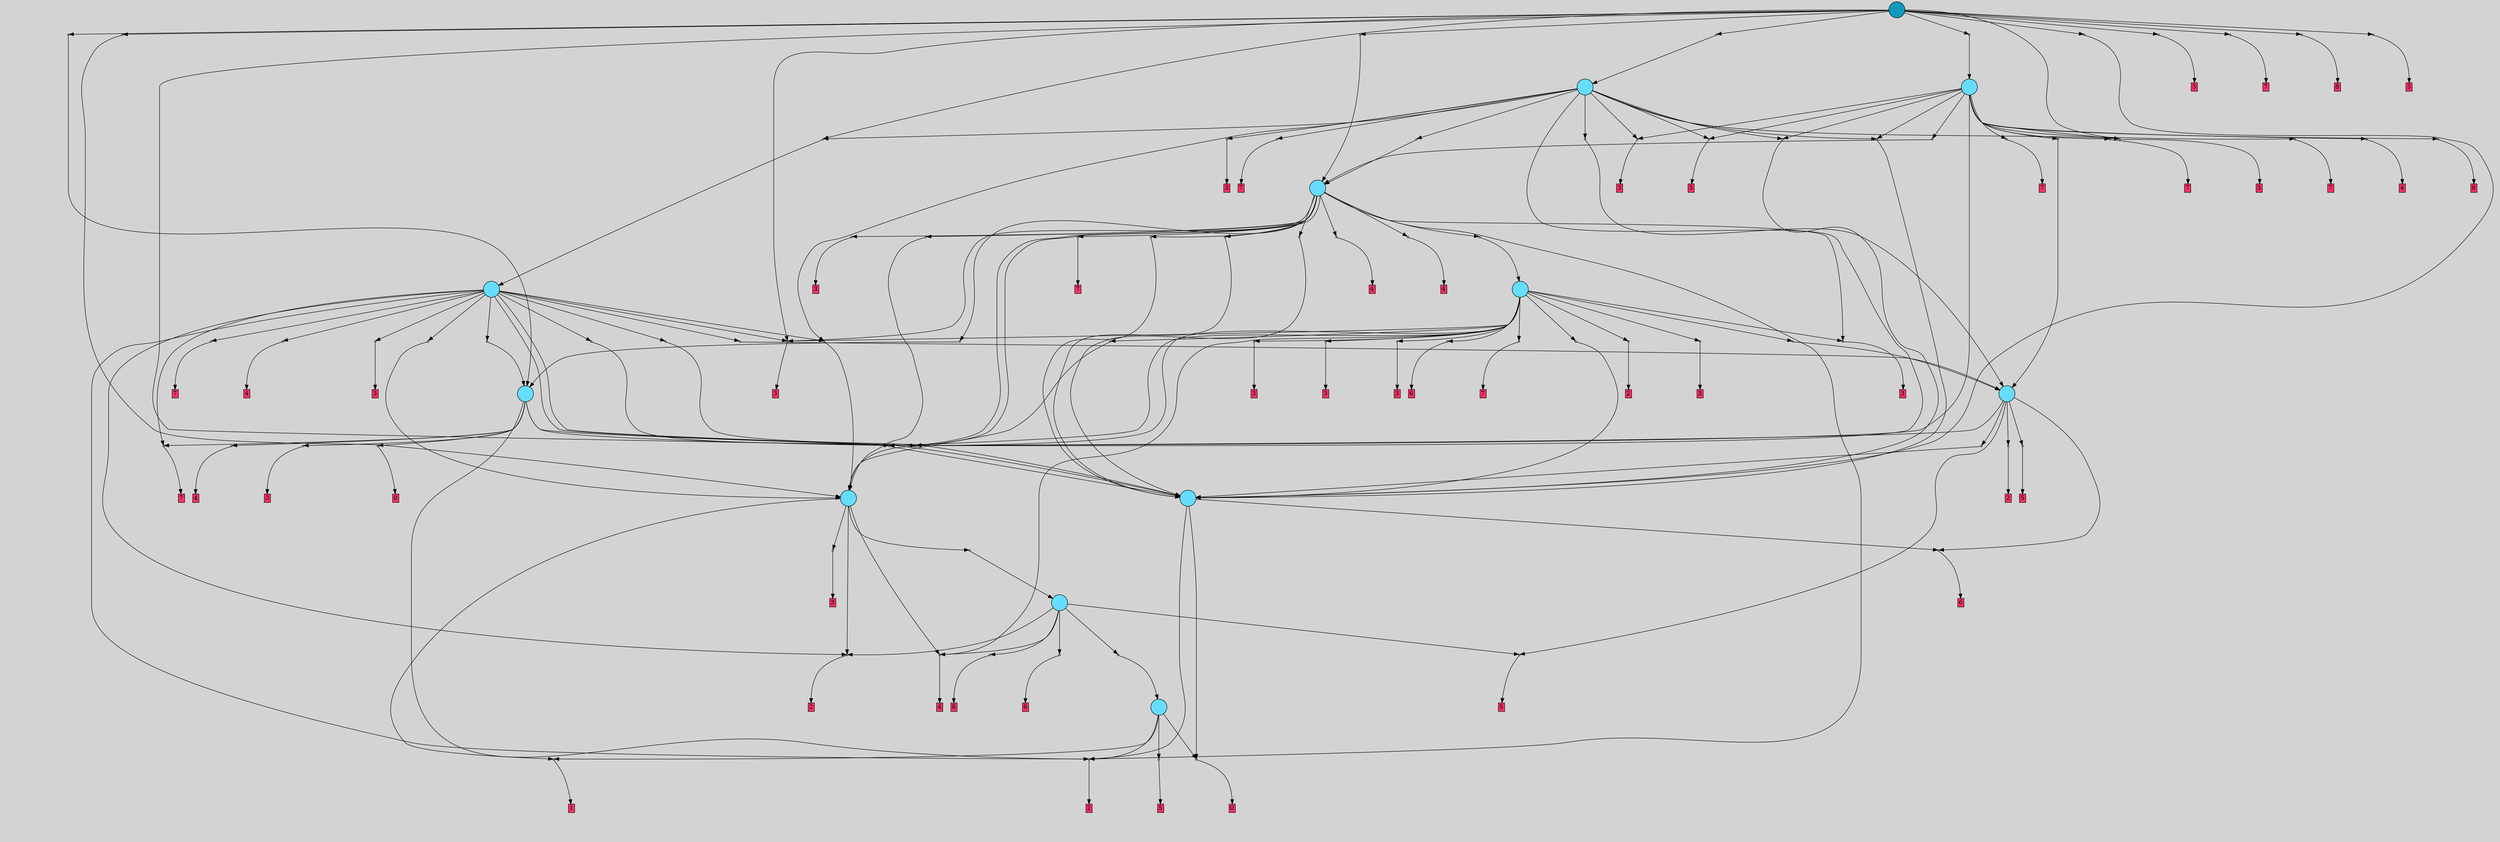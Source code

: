 // File exported with GEGELATI v1.3.1
// On the 2024-07-07 15:35:08
// With the MARL::MarlTPGGraphDotExporter
digraph{
	graph[pad = "0.212, 0.055" bgcolor = lightgray]
	node[shape=circle style = filled label = ""]
		T23 [fillcolor="#66ddff"]
		T30 [fillcolor="#66ddff"]
		T31 [fillcolor="#66ddff"]
		T41 [fillcolor="#66ddff"]
		T48 [fillcolor="#66ddff"]
		T107 [fillcolor="#66ddff"]
		T143 [fillcolor="#66ddff"]
		T152 [fillcolor="#66ddff"]
		T167 [fillcolor="#66ddff"]
		T232 [fillcolor="#66ddff"]
		T235 [fillcolor="#66ddff"]
		T267 [fillcolor="#1199bb"]
		P10326 [fillcolor="#cccccc" shape=point] //
		I10326 [shape=box style=invis label="1|1&3|4#0|1&#92;n3|3&1|0#0|6&#92;n6|4&4|6#3|7&#92;n7|5&4|2#0|6&#92;n3|6&2|6#0|0&#92;n2|6&1|3#0|4&#92;n6|3&3|6#3|3&#92;n4|1&0|3#0|5&#92;n1|0&2|5#0|1&#92;n"]
		P10326 -> I10326[style=invis]
		A6614 [fillcolor="#ff3366" shape=box margin=0.03 width=0 height=0 label="0"]
		T23 -> P10326 -> A6614
		P10327 [fillcolor="#cccccc" shape=point] //
		I10327 [shape=box style=invis label="3|0&3|1#2|7&#92;n6|2&1|0#2|1&#92;n7|1&3|7#4|0&#92;n5|6&0|0#3|6&#92;n7|5&4|1#2|6&#92;n3|0&1|3#0|6&#92;n2|6&0|4#0|6&#92;n7|1&2|0#0|5&#92;n"]
		P10327 -> I10327[style=invis]
		A6615 [fillcolor="#ff3366" shape=box margin=0.03 width=0 height=0 label="1"]
		T23 -> P10327 -> A6615
		P10328 [fillcolor="#cccccc" shape=point] //
		I10328 [shape=box style=invis label="6|3&2|0#0|3&#92;n7|0&4|1#1|5&#92;n4|4&4|7#0|2&#92;n7|6&1|0#2|7&#92;n0|0&4|1#1|1&#92;n8|6&1|3#4|0&#92;n6|0&3|4#1|1&#92;n3|2&2|2#0|0&#92;n1|6&1|5#2|6&#92;n"]
		P10328 -> I10328[style=invis]
		A6616 [fillcolor="#ff3366" shape=box margin=0.03 width=0 height=0 label="5"]
		T23 -> P10328 -> A6616
		P10329 [fillcolor="#cccccc" shape=point] //
		I10329 [shape=box style=invis label="7|0&2|7#0|0&#92;n7|4&2|1#0|3&#92;n2|7&2|4#0|1&#92;n1|4&2|1#2|2&#92;n1|7&3|0#3|4&#92;n"]
		P10329 -> I10329[style=invis]
		A6617 [fillcolor="#ff3366" shape=box margin=0.03 width=0 height=0 label="2"]
		T23 -> P10329 -> A6617
		T30 -> P10329
		T30 -> P10326
		P10330 [fillcolor="#cccccc" shape=point] //
		I10330 [shape=box style=invis label="7|6&4|0#4|7&#92;n2|0&2|2#4|3&#92;n0|4&1|4#0|4&#92;n5|6&0|1#2|7&#92;n"]
		P10330 -> I10330[style=invis]
		A6618 [fillcolor="#ff3366" shape=box margin=0.03 width=0 height=0 label="6"]
		T30 -> P10330 -> A6618
		P10331 [fillcolor="#cccccc" shape=point] //
		I10331 [shape=box style=invis label="2|4&0|4#1|3&#92;n4|2&0|3#3|6&#92;n6|4&2|5#4|3&#92;n"]
		P10331 -> I10331[style=invis]
		A6619 [fillcolor="#ff3366" shape=box margin=0.03 width=0 height=0 label="5"]
		T31 -> P10331 -> A6619
		P10332 [fillcolor="#cccccc" shape=point] //
		I10332 [shape=box style=invis label="7|2&4|4#4|7&#92;n7|6&1|6#4|5&#92;n6|7&0|3#4|6&#92;n6|1&3|4#3|5&#92;n1|1&2|1#2|1&#92;n3|1&4|2#4|6&#92;n6|5&3|2#3|0&#92;n2|0&1|6#3|0&#92;n4|0&4|2#4|2&#92;n6|6&2|5#3|6&#92;n"]
		P10332 -> I10332[style=invis]
		T31 -> P10332 -> T23
		P10333 [fillcolor="#cccccc" shape=point] //
		I10333 [shape=box style=invis label="6|2&4|7#4|4&#92;n0|4&4|5#3|7&#92;n2|1&1|4#3|1&#92;n6|6&3|3#3|0&#92;n2|7&3|2#1|0&#92;n3|7&1|1#0|1&#92;n1|4&1|2#3|7&#92;n4|0&2|5#4|6&#92;n"]
		P10333 -> I10333[style=invis]
		A6620 [fillcolor="#ff3366" shape=box margin=0.03 width=0 height=0 label="8"]
		T31 -> P10333 -> A6620
		P10334 [fillcolor="#cccccc" shape=point] //
		I10334 [shape=box style=invis label="7|5&4|6#3|3&#92;n1|3&0|7#0|4&#92;n5|1&0|7#4|4&#92;n6|6&1|1#2|4&#92;n3|5&0|2#1|2&#92;n6|3&2|4#0|1&#92;n"]
		P10334 -> I10334[style=invis]
		A6621 [fillcolor="#ff3366" shape=box margin=0.03 width=0 height=0 label="4"]
		T31 -> P10334 -> A6621
		P10335 [fillcolor="#cccccc" shape=point] //
		I10335 [shape=box style=invis label="0|3&1|1#2|6&#92;n1|4&0|5#4|6&#92;n8|0&2|2#4|1&#92;n"]
		P10335 -> I10335[style=invis]
		A6622 [fillcolor="#ff3366" shape=box margin=0.03 width=0 height=0 label="6"]
		T31 -> P10335 -> A6622
		P10336 [fillcolor="#cccccc" shape=point] //
		I10336 [shape=box style=invis label="1|7&3|0#3|4&#92;n2|5&3|0#2|7&#92;n7|4&2|1#0|3&#92;n2|7&2|4#0|1&#92;n1|4&2|1#2|2&#92;n7|0&2|7#0|0&#92;n"]
		P10336 -> I10336[style=invis]
		A6623 [fillcolor="#ff3366" shape=box margin=0.03 width=0 height=0 label="2"]
		T31 -> P10336 -> A6623
		T41 -> P10327
		T41 -> P10334
		T41 -> P10336
		P10337 [fillcolor="#cccccc" shape=point] //
		I10337 [shape=box style=invis label="4|0&2|6#0|7&#92;n"]
		P10337 -> I10337[style=invis]
		A6624 [fillcolor="#ff3366" shape=box margin=0.03 width=0 height=0 label="3"]
		T41 -> P10337 -> A6624
		P10338 [fillcolor="#cccccc" shape=point] //
		I10338 [shape=box style=invis label="1|1&3|4#0|1&#92;n3|3&1|0#0|6&#92;n1|6&4|5#4|2&#92;n7|5&4|2#0|6&#92;n6|3&3|6#3|3&#92;n2|6&1|3#0|4&#92;n1|0&4|5#0|1&#92;n4|6&2|5#0|6&#92;n4|1&0|3#0|5&#92;n3|6&2|6#0|4&#92;n"]
		P10338 -> I10338[style=invis]
		T41 -> P10338 -> T31
		P10339 [fillcolor="#cccccc" shape=point] //
		I10339 [shape=box style=invis label="6|7&3|2#0|7&#92;n1|6&0|7#3|4&#92;n4|4&0|3#3|7&#92;n3|7&1|2#1|7&#92;n3|5&3|3#0|2&#92;n0|3&0|4#0|1&#92;n4|1&2|6#3|2&#92;n3|0&1|7#2|6&#92;n"]
		P10339 -> I10339[style=invis]
		A6625 [fillcolor="#ff3366" shape=box margin=0.03 width=0 height=0 label="3"]
		T48 -> P10339 -> A6625
		P10340 [fillcolor="#cccccc" shape=point] //
		I10340 [shape=box style=invis label="8|3&3|5#3|5&#92;n7|3&4|5#3|7&#92;n3|7&4|4#0|1&#92;n5|2&4|4#3|5&#92;n8|6&3|5#3|4&#92;n4|1&3|4#3|0&#92;n1|0&2|5#2|6&#92;n"]
		P10340 -> I10340[style=invis]
		A6626 [fillcolor="#ff3366" shape=box margin=0.03 width=0 height=0 label="4"]
		T48 -> P10340 -> A6626
		P10341 [fillcolor="#cccccc" shape=point] //
		I10341 [shape=box style=invis label="6|2&4|7#4|4&#92;n2|0&3|2#1|0&#92;n4|6&2|5#4|6&#92;n2|1&1|4#3|1&#92;n0|4&4|5#3|7&#92;n2|5&2|4#4|1&#92;n3|7&1|1#0|1&#92;n3|2&4|6#4|4&#92;n1|4&1|2#3|7&#92;n6|6&3|3#3|0&#92;n"]
		P10341 -> I10341[style=invis]
		T48 -> P10341 -> T41
		T48 -> P10329
		P10342 [fillcolor="#cccccc" shape=point] //
		I10342 [shape=box style=invis label="1|1&1|1#2|4&#92;n1|3&4|3#2|5&#92;n2|4&1|4#2|5&#92;n1|1&3|1#0|0&#92;n2|0&3|3#3|4&#92;n6|0&0|2#1|4&#92;n6|1&0|7#4|3&#92;n2|2&0|5#1|3&#92;n5|4&0|7#3|0&#92;n"]
		P10342 -> I10342[style=invis]
		A6627 [fillcolor="#ff3366" shape=box margin=0.03 width=0 height=0 label="7"]
		T48 -> P10342 -> A6627
		P10343 [fillcolor="#cccccc" shape=point] //
		I10343 [shape=box style=invis label="1|3&0|7#0|4&#92;n0|0&4|6#1|2&#92;n8|4&1|7#2|2&#92;n3|5&0|2#1|2&#92;n"]
		P10343 -> I10343[style=invis]
		T48 -> P10343 -> T30
		P10344 [fillcolor="#cccccc" shape=point] //
		I10344 [shape=box style=invis label="7|2&4|4#4|7&#92;n6|3&4|4#1|5&#92;n7|6&3|6#4|5&#92;n6|7&0|3#4|6&#92;n6|1&3|4#3|5&#92;n1|1&2|1#2|1&#92;n3|1&4|2#4|6&#92;n6|5&3|2#3|0&#92;n2|0&1|6#3|0&#92;n4|0&4|2#4|2&#92;n"]
		P10344 -> I10344[style=invis]
		A6628 [fillcolor="#ff3366" shape=box margin=0.03 width=0 height=0 label="0"]
		T48 -> P10344 -> A6628
		P10345 [fillcolor="#cccccc" shape=point] //
		I10345 [shape=box style=invis label="1|3&1|7#0|4&#92;n3|5&0|2#1|2&#92;n0|0&4|6#1|2&#92;n"]
		P10345 -> I10345[style=invis]
		T107 -> P10345 -> T30
		P10346 [fillcolor="#cccccc" shape=point] //
		I10346 [shape=box style=invis label="1|5&3|7#1|0&#92;n1|7&2|0#2|1&#92;n2|0&0|7#1|2&#92;n"]
		P10346 -> I10346[style=invis]
		A6629 [fillcolor="#ff3366" shape=box margin=0.03 width=0 height=0 label="5"]
		T107 -> P10346 -> A6629
		P10347 [fillcolor="#cccccc" shape=point] //
		I10347 [shape=box style=invis label="7|0&2|7#0|0&#92;n2|7&2|4#0|1&#92;n6|5&1|1#2|1&#92;n1|7&2|1#2|2&#92;n1|7&3|0#3|4&#92;n"]
		P10347 -> I10347[style=invis]
		A6630 [fillcolor="#ff3366" shape=box margin=0.03 width=0 height=0 label="2"]
		T107 -> P10347 -> A6630
		T107 -> P10330
		T107 -> P10341
		T107 -> P10331
		P10348 [fillcolor="#cccccc" shape=point] //
		I10348 [shape=box style=invis label="8|4&4|4#2|6&#92;n0|0&1|3#4|3&#92;n5|0&2|2#1|4&#92;n0|6&4|1#2|0&#92;n6|7&2|7#2|0&#92;n6|5&1|6#2|3&#92;n"]
		P10348 -> I10348[style=invis]
		A6631 [fillcolor="#ff3366" shape=box margin=0.03 width=0 height=0 label="6"]
		T143 -> P10348 -> A6631
		P10349 [fillcolor="#cccccc" shape=point] //
		I10349 [shape=box style=invis label="1|1&1|1#2|4&#92;n1|3&4|3#2|5&#92;n2|7&3|3#3|4&#92;n1|1&3|1#0|0&#92;n8|1&0|5#3|5&#92;n0|0&1|0#0|1&#92;n2|4&1|4#2|5&#92;n6|0&0|2#1|4&#92;n5|4&0|7#3|0&#92;n0|0&2|5#0|1&#92;n"]
		P10349 -> I10349[style=invis]
		A6632 [fillcolor="#ff3366" shape=box margin=0.03 width=0 height=0 label="7"]
		T143 -> P10349 -> A6632
		T143 -> P10341
		P10350 [fillcolor="#cccccc" shape=point] //
		I10350 [shape=box style=invis label="2|0&2|3#3|4&#92;n1|6&1|2#1|1&#92;n1|1&3|1#0|5&#92;n5|4&0|7#1|0&#92;n5|7&0|1#4|0&#92;n2|4&1|1#2|5&#92;n"]
		P10350 -> I10350[style=invis]
		T143 -> P10350 -> T107
		P10351 [fillcolor="#cccccc" shape=point] //
		I10351 [shape=box style=invis label="1|3&0|7#0|4&#92;n0|2&1|6#1|2&#92;n"]
		P10351 -> I10351[style=invis]
		T143 -> P10351 -> T30
		P10352 [fillcolor="#cccccc" shape=point] //
		I10352 [shape=box style=invis label="6|4&0|4#4|7&#92;n6|2&1|5#1|1&#92;n1|7&3|0#3|1&#92;n0|0&2|7#0|0&#92;n"]
		P10352 -> I10352[style=invis]
		A6633 [fillcolor="#ff3366" shape=box margin=0.03 width=0 height=0 label="2"]
		T143 -> P10352 -> A6633
		P10353 [fillcolor="#cccccc" shape=point] //
		I10353 [shape=box style=invis label="7|0&3|7#1|5&#92;n8|1&0|6#1|6&#92;n6|5&2|4#1|5&#92;n4|5&0|1#1|0&#92;n0|3&3|6#3|7&#92;n"]
		P10353 -> I10353[style=invis]
		A6634 [fillcolor="#ff3366" shape=box margin=0.03 width=0 height=0 label="3"]
		T143 -> P10353 -> A6634
		P10354 [fillcolor="#cccccc" shape=point] //
		I10354 [shape=box style=invis label="8|2&0|5#3|6&#92;n7|1&0|7#1|1&#92;n4|2&0|3#1|2&#92;n8|2&2|5#4|6&#92;n0|3&1|3#1|5&#92;n1|0&4|1#2|3&#92;n"]
		P10354 -> I10354[style=invis]
		A6635 [fillcolor="#ff3366" shape=box margin=0.03 width=0 height=0 label="3"]
		T143 -> P10354 -> A6635
		P10355 [fillcolor="#cccccc" shape=point] //
		I10355 [shape=box style=invis label="3|5&3|3#0|2&#92;n3|0&1|7#2|6&#92;n1|6&0|7#3|4&#92;n3|7&1|2#1|7&#92;n0|7&0|6#0|1&#92;n4|1&2|5#3|2&#92;n2|4&4|3#4|6&#92;n"]
		P10355 -> I10355[style=invis]
		A6636 [fillcolor="#ff3366" shape=box margin=0.03 width=0 height=0 label="3"]
		T143 -> P10355 -> A6636
		P10356 [fillcolor="#cccccc" shape=point] //
		I10356 [shape=box style=invis label="8|1&0|6#1|6&#92;n4|1&0|1#1|0&#92;n6|5&2|4#1|5&#92;n2|0&1|0#1|5&#92;n"]
		P10356 -> I10356[style=invis]
		A6637 [fillcolor="#ff3366" shape=box margin=0.03 width=0 height=0 label="3"]
		T143 -> P10356 -> A6637
		P10357 [fillcolor="#cccccc" shape=point] //
		I10357 [shape=box style=invis label="4|4&0|7#1|0&#92;n6|2&2|3#3|6&#92;n8|0&0|7#1|0&#92;n3|0&3|7#4|7&#92;n"]
		P10357 -> I10357[style=invis]
		A6638 [fillcolor="#ff3366" shape=box margin=0.03 width=0 height=0 label="3"]
		T143 -> P10357 -> A6638
		T143 -> P10343
		P10358 [fillcolor="#cccccc" shape=point] //
		I10358 [shape=box style=invis label="3|7&1|1#0|1&#92;n6|0&3|2#1|0&#92;n4|6&2|5#4|6&#92;n2|1&1|4#3|1&#92;n2|5&0|4#0|1&#92;n0|4&4|5#3|7&#92;n1|4&1|2#3|7&#92;n6|2&4|7#4|4&#92;n6|6&3|3#3|0&#92;n"]
		P10358 -> I10358[style=invis]
		T143 -> P10358 -> T41
		P10359 [fillcolor="#cccccc" shape=point] //
		I10359 [shape=box style=invis label="4|2&0|3#1|6&#92;n7|1&0|7#1|1&#92;n8|2&0|5#3|6&#92;n8|2&2|5#4|6&#92;n0|3&1|3#1|5&#92;n1|0&4|1#2|3&#92;n"]
		P10359 -> I10359[style=invis]
		A6639 [fillcolor="#ff3366" shape=box margin=0.03 width=0 height=0 label="3"]
		T143 -> P10359 -> A6639
		T143 -> P10334
		P10360 [fillcolor="#cccccc" shape=point] //
		I10360 [shape=box style=invis label="8|2&2|5#4|6&#92;n7|1&0|7#1|1&#92;n8|2&0|5#3|6&#92;n4|2&0|3#1|6&#92;n0|3&1|3#1|5&#92;n1|0&4|1#2|3&#92;n7|3&0|3#4|2&#92;n"]
		P10360 -> I10360[style=invis]
		A6640 [fillcolor="#ff3366" shape=box margin=0.03 width=0 height=0 label="3"]
		T152 -> P10360 -> A6640
		T152 -> P10341
		P10361 [fillcolor="#cccccc" shape=point] //
		I10361 [shape=box style=invis label="1|1&3|1#0|0&#92;n1|3&4|3#2|5&#92;n2|4&1|4#2|5&#92;n1|1&1|5#2|4&#92;n6|0&0|2#1|4&#92;n0|0&3|3#3|4&#92;n7|5&0|0#0|2&#92;n2|2&0|5#1|3&#92;n7|4&0|7#3|0&#92;n"]
		P10361 -> I10361[style=invis]
		A6641 [fillcolor="#ff3366" shape=box margin=0.03 width=0 height=0 label="7"]
		T152 -> P10361 -> A6641
		P10362 [fillcolor="#cccccc" shape=point] //
		I10362 [shape=box style=invis label="0|1&0|7#4|4&#92;n1|3&2|6#4|0&#92;n6|3&2|7#4|2&#92;n6|6&1|2#2|4&#92;n5|0&1|5#4|6&#92;n8|2&4|3#3|1&#92;n8|1&1|6#1|1&#92;n"]
		P10362 -> I10362[style=invis]
		A6642 [fillcolor="#ff3366" shape=box margin=0.03 width=0 height=0 label="4"]
		T152 -> P10362 -> A6642
		P10363 [fillcolor="#cccccc" shape=point] //
		I10363 [shape=box style=invis label="0|6&4|5#3|7&#92;n2|0&3|2#1|0&#92;n4|6&2|5#4|6&#92;n2|1&1|4#3|1&#92;n6|2&4|7#4|4&#92;n2|5&2|4#4|1&#92;n3|7&1|1#0|1&#92;n3|2&4|6#4|4&#92;n1|4&1|2#3|7&#92;n6|6&3|3#3|0&#92;n"]
		P10363 -> I10363[style=invis]
		T152 -> P10363 -> T41
		P10364 [fillcolor="#cccccc" shape=point] //
		I10364 [shape=box style=invis label="0|0&1|6#1|2&#92;n8|4&1|7#2|2&#92;n0|3&0|7#0|4&#92;n"]
		P10364 -> I10364[style=invis]
		T152 -> P10364 -> T30
		P10365 [fillcolor="#cccccc" shape=point] //
		I10365 [shape=box style=invis label="7|2&4|4#4|7&#92;n6|3&4|4#1|5&#92;n4|0&4|2#4|2&#92;n5|1&4|2#4|6&#92;n6|1&3|4#3|5&#92;n1|1&2|1#2|1&#92;n6|7&0|3#4|6&#92;n6|5&3|2#3|0&#92;n2|0&1|7#3|0&#92;n7|6&3|6#4|5&#92;n"]
		P10365 -> I10365[style=invis]
		T152 -> P10365 -> T48
		T152 -> P10356
		P10366 [fillcolor="#cccccc" shape=point] //
		I10366 [shape=box style=invis label="8|4&1|7#2|2&#92;n0|0&4|6#1|2&#92;n1|3&0|7#0|4&#92;n2|5&0|2#1|2&#92;n"]
		P10366 -> I10366[style=invis]
		T152 -> P10366 -> T30
		T152 -> P10342
		P10367 [fillcolor="#cccccc" shape=point] //
		I10367 [shape=box style=invis label="2|3&1|3#0|7&#92;n6|2&4|7#4|4&#92;n2|0&0|2#1|0&#92;n1|4&1|2#3|7&#92;n6|6&3|3#3|0&#92;n0|4&4|5#3|7&#92;n3|2&4|6#4|4&#92;n2|1&1|4#3|1&#92;n4|6&2|5#4|6&#92;n"]
		P10367 -> I10367[style=invis]
		T152 -> P10367 -> T41
		P10368 [fillcolor="#cccccc" shape=point] //
		I10368 [shape=box style=invis label="6|1&0|7#3|3&#92;n5|4&0|7#3|0&#92;n2|4&1|4#2|5&#92;n6|0&0|2#1|4&#92;n2|0&3|3#3|3&#92;n1|1&3|1#0|6&#92;n1|1&1|1#2|4&#92;n0|2&4|1#0|0&#92;n"]
		P10368 -> I10368[style=invis]
		T152 -> P10368 -> T107
		T152 -> P10329
		T152 -> P10336
		T152 -> P10341
		T167 -> P10341
		P10369 [fillcolor="#cccccc" shape=point] //
		I10369 [shape=box style=invis label="0|0&4|6#1|2&#92;n6|4&1|6#2|1&#92;n8|4&1|7#2|5&#92;n3|5&0|2#1|2&#92;n"]
		P10369 -> I10369[style=invis]
		T167 -> P10369 -> T143
		P10370 [fillcolor="#cccccc" shape=point] //
		I10370 [shape=box style=invis label="5|1&0|4#1|6&#92;n6|0&0|2#3|4&#92;n5|4&0|7#3|0&#92;n2|2&0|4#1|3&#92;n5|0&3|3#3|4&#92;n8|6&2|7#0|2&#92;n1|3&3|3#2|5&#92;n1|7&3|1#0|0&#92;n0|3&0|6#4|7&#92;n1|7&1|1#2|4&#92;n"]
		P10370 -> I10370[style=invis]
		A6643 [fillcolor="#ff3366" shape=box margin=0.03 width=0 height=0 label="4"]
		T167 -> P10370 -> A6643
		T167 -> P10341
		P10371 [fillcolor="#cccccc" shape=point] //
		I10371 [shape=box style=invis label="8|4&1|7#2|2&#92;n0|0&1|6#1|2&#92;n1|3&0|7#0|4&#92;n"]
		P10371 -> I10371[style=invis]
		T167 -> P10371 -> T30
		T167 -> P10356
		T167 -> P10359
		P10372 [fillcolor="#cccccc" shape=point] //
		I10372 [shape=box style=invis label="6|0&3|5#0|3&#92;n1|0&2|5#2|6&#92;n3|5&4|4#0|1&#92;n8|3&3|5#3|5&#92;n8|6&2|5#3|4&#92;n5|2&4|5#3|7&#92;n5|2&4|4#3|5&#92;n"]
		P10372 -> I10372[style=invis]
		A6644 [fillcolor="#ff3366" shape=box margin=0.03 width=0 height=0 label="4"]
		T167 -> P10372 -> A6644
		P10373 [fillcolor="#cccccc" shape=point] //
		I10373 [shape=box style=invis label="0|5&0|6#1|7&#92;n8|5&3|4#4|1&#92;n0|5&4|5#3|3&#92;n8|7&2|2#4|7&#92;n6|2&4|7#4|4&#92;n1|5&1|2#3|7&#92;n7|0&4|7#2|0&#92;n2|2&1|4#3|1&#92;n7|7&3|4#3|0&#92;n"]
		P10373 -> I10373[style=invis]
		T167 -> P10373 -> T41
		P10374 [fillcolor="#cccccc" shape=point] //
		I10374 [shape=box style=invis label="2|0&2|1#4|0&#92;n3|5&0|6#4|7&#92;n"]
		P10374 -> I10374[style=invis]
		T167 -> P10374 -> T30
		P10375 [fillcolor="#cccccc" shape=point] //
		I10375 [shape=box style=invis label="7|6&2|4#0|2&#92;n8|4&1|7#2|2&#92;n0|0&1|0#4|2&#92;n"]
		P10375 -> I10375[style=invis]
		T167 -> P10375 -> T30
		T167 -> P10329
		P10376 [fillcolor="#cccccc" shape=point] //
		I10376 [shape=box style=invis label="6|4&4|5#1|1&#92;n1|7&4|0#0|0&#92;n6|0&0|4#4|7&#92;n1|7&3|0#3|1&#92;n"]
		P10376 -> I10376[style=invis]
		T167 -> P10376 -> T48
		P10377 [fillcolor="#cccccc" shape=point] //
		I10377 [shape=box style=invis label="8|2&2|5#4|6&#92;n7|1&0|7#1|1&#92;n4|2&0|3#1|2&#92;n8|2&0|7#3|6&#92;n0|3&1|3#1|5&#92;n1|0&4|1#2|3&#92;n"]
		P10377 -> I10377[style=invis]
		A6645 [fillcolor="#ff3366" shape=box margin=0.03 width=0 height=0 label="3"]
		T167 -> P10377 -> A6645
		P10378 [fillcolor="#cccccc" shape=point] //
		I10378 [shape=box style=invis label="1|1&1|1#2|4&#92;n2|4&1|4#2|5&#92;n1|1&3|3#0|0&#92;n2|0&3|3#3|4&#92;n6|0&0|2#1|4&#92;n5|4&0|7#3|0&#92;n0|0&2|1#0|1&#92;n2|2&0|5#1|3&#92;n"]
		P10378 -> I10378[style=invis]
		A6646 [fillcolor="#ff3366" shape=box margin=0.03 width=0 height=0 label="7"]
		T167 -> P10378 -> A6646
		P10379 [fillcolor="#cccccc" shape=point] //
		I10379 [shape=box style=invis label="5|4&1|4#2|5&#92;n1|1&1|1#2|4&#92;n1|1&3|1#0|0&#92;n2|0&3|3#3|4&#92;n5|4&0|7#3|0&#92;n6|0&0|2#4|4&#92;n1|1&1|3#0|5&#92;n0|0&2|5#0|1&#92;n2|2&0|5#1|3&#92;n"]
		P10379 -> I10379[style=invis]
		A6647 [fillcolor="#ff3366" shape=box margin=0.03 width=0 height=0 label="7"]
		T232 -> P10379 -> A6647
		P10380 [fillcolor="#cccccc" shape=point] //
		I10380 [shape=box style=invis label="5|7&4|5#2|2&#92;n4|3&1|1#4|3&#92;n4|0&1|6#0|0&#92;n8|3&4|5#3|0&#92;n7|3&4|4#1|1&#92;n3|6&2|4#2|7&#92;n2|3&2|4#3|2&#92;n"]
		P10380 -> I10380[style=invis]
		A6648 [fillcolor="#ff3366" shape=box margin=0.03 width=0 height=0 label="4"]
		T232 -> P10380 -> A6648
		P10381 [fillcolor="#cccccc" shape=point] //
		I10381 [shape=box style=invis label="6|7&0|1#2|0&#92;n2|7&3|2#3|7&#92;n2|2&3|7#4|1&#92;n8|5&2|5#1|0&#92;n6|0&1|5#4|2&#92;n1|2&3|4#1|5&#92;n"]
		P10381 -> I10381[style=invis]
		A6649 [fillcolor="#ff3366" shape=box margin=0.03 width=0 height=0 label="8"]
		T232 -> P10381 -> A6649
		P10382 [fillcolor="#cccccc" shape=point] //
		I10382 [shape=box style=invis label="1|3&4|3#2|5&#92;n1|1&1|1#2|4&#92;n2|4&1|4#2|5&#92;n2|0&3|3#0|4&#92;n6|0&0|2#1|4&#92;n1|1&3|1#0|0&#92;n5|4&0|7#3|0&#92;n"]
		P10382 -> I10382[style=invis]
		A6650 [fillcolor="#ff3366" shape=box margin=0.03 width=0 height=0 label="7"]
		T232 -> P10382 -> A6650
		P10383 [fillcolor="#cccccc" shape=point] //
		I10383 [shape=box style=invis label="6|6&2|4#1|5&#92;n0|5&3|0#0|7&#92;n8|1&0|6#1|6&#92;n2|0&1|0#1|5&#92;n"]
		P10383 -> I10383[style=invis]
		A6651 [fillcolor="#ff3366" shape=box margin=0.03 width=0 height=0 label="3"]
		T232 -> P10383 -> A6651
		P10384 [fillcolor="#cccccc" shape=point] //
		I10384 [shape=box style=invis label="8|4&1|6#4|2&#92;n3|3&0|7#0|4&#92;n7|6&2|2#3|3&#92;n8|0&0|4#2|1&#92;n0|0&1|6#1|2&#92;n"]
		P10384 -> I10384[style=invis]
		T232 -> P10384 -> T30
		T232 -> P10341
		P10385 [fillcolor="#cccccc" shape=point] //
		I10385 [shape=box style=invis label="2|0&3|0#1|5&#92;n4|4&2|1#2|4&#92;n8|1&0|6#1|6&#92;n4|7&1|3#3|7&#92;n"]
		P10385 -> I10385[style=invis]
		A6652 [fillcolor="#ff3366" shape=box margin=0.03 width=0 height=0 label="3"]
		T232 -> P10385 -> A6652
		P10386 [fillcolor="#cccccc" shape=point] //
		I10386 [shape=box style=invis label="8|0&2|7#1|2&#92;n0|0&4|0#1|2&#92;n3|5&2|2#1|2&#92;n"]
		P10386 -> I10386[style=invis]
		T232 -> P10386 -> T30
		P10387 [fillcolor="#cccccc" shape=point] //
		I10387 [shape=box style=invis label="7|1&4|1#3|3&#92;n0|7&0|3#1|7&#92;n2|0&2|5#4|1&#92;n"]
		P10387 -> I10387[style=invis]
		A6653 [fillcolor="#ff3366" shape=box margin=0.03 width=0 height=0 label="3"]
		T232 -> P10387 -> A6653
		P10388 [fillcolor="#cccccc" shape=point] //
		I10388 [shape=box style=invis label="1|1&1|1#2|4&#92;n5|4&0|7#3|0&#92;n2|4&1|4#2|5&#92;n6|0&0|2#1|4&#92;n2|0&3|3#3|4&#92;n1|1&3|1#0|6&#92;n6|1&0|7#3|3&#92;n0|2&4|1#0|0&#92;n"]
		P10388 -> I10388[style=invis]
		T232 -> P10388 -> T107
		P10389 [fillcolor="#cccccc" shape=point] //
		I10389 [shape=box style=invis label="5|0&3|3#3|4&#92;n1|1&1|1#2|4&#92;n1|3&4|3#2|5&#92;n6|0&0|2#1|4&#92;n2|4&1|6#2|5&#92;n0|7&0|3#2|5&#92;n2|2&0|5#1|3&#92;n5|4&0|7#3|0&#92;n4|5&4|4#2|4&#92;n"]
		P10389 -> I10389[style=invis]
		A6654 [fillcolor="#ff3366" shape=box margin=0.03 width=0 height=0 label="7"]
		T232 -> P10389 -> A6654
		P10390 [fillcolor="#cccccc" shape=point] //
		I10390 [shape=box style=invis label="1|2&4|0#4|6&#92;n0|0&4|6#1|6&#92;n7|6&3|4#0|5&#92;n6|5&3|6#2|2&#92;n"]
		P10390 -> I10390[style=invis]
		T232 -> P10390 -> T167
		P10391 [fillcolor="#cccccc" shape=point] //
		I10391 [shape=box style=invis label="1|2&4|0#4|0&#92;n0|0&4|6#1|6&#92;n3|5&3|2#2|1&#92;n7|5&2|7#1|4&#92;n6|5&4|6#2|2&#92;n"]
		P10391 -> I10391[style=invis]
		T235 -> P10391 -> T167
		T235 -> P10383
		T235 -> P10384
		T235 -> P10341
		T235 -> P10385
		T235 -> P10386
		P10392 [fillcolor="#cccccc" shape=point] //
		I10392 [shape=box style=invis label="8|1&0|6#1|6&#92;n2|0&3|0#1|5&#92;n4|7&1|3#3|7&#92;n4|1&0|1#1|0&#92;n"]
		P10392 -> I10392[style=invis]
		A6655 [fillcolor="#ff3366" shape=box margin=0.03 width=0 height=0 label="3"]
		T235 -> P10392 -> A6655
		T235 -> P10387
		P10393 [fillcolor="#cccccc" shape=point] //
		I10393 [shape=box style=invis label="5|4&0|7#3|0&#92;n2|4&1|4#2|5&#92;n1|6&3|1#0|6&#92;n2|0&3|3#3|4&#92;n6|0&0|2#1|4&#92;n6|1&0|7#3|3&#92;n0|2&4|1#0|0&#92;n5|2&3|3#2|5&#92;n"]
		P10393 -> I10393[style=invis]
		T235 -> P10393 -> T107
		P10394 [fillcolor="#cccccc" shape=point] //
		I10394 [shape=box style=invis label="1|1&1|1#2|4&#92;n1|3&4|3#2|5&#92;n6|0&0|2#1|4&#92;n1|1&3|1#0|0&#92;n2|4&1|6#2|5&#92;n5|0&3|3#3|4&#92;n2|2&0|5#1|3&#92;n5|4&0|7#3|0&#92;n4|5&2|4#2|4&#92;n"]
		P10394 -> I10394[style=invis]
		A6656 [fillcolor="#ff3366" shape=box margin=0.03 width=0 height=0 label="7"]
		T235 -> P10394 -> A6656
		T235 -> P10363
		P10395 [fillcolor="#cccccc" shape=point] //
		I10395 [shape=box style=invis label="4|6&1|1#0|1&#92;n8|3&1|4#2|1&#92;n1|4&2|4#1|2&#92;n7|0&4|7#0|1&#92;n0|0&2|4#3|1&#92;n5|7&2|6#0|6&#92;n"]
		P10395 -> I10395[style=invis]
		T235 -> P10395 -> T152
		P10396 [fillcolor="#cccccc" shape=point] //
		I10396 [shape=box style=invis label="0|2&1|3#2|2&#92;n4|4&4|3#4|3&#92;n7|0&2|0#2|7&#92;n0|5&2|7#0|3&#92;n1|5&3|2#1|1&#92;n"]
		P10396 -> I10396[style=invis]
		T267 -> P10396 -> T167
		T267 -> P10383
		P10397 [fillcolor="#cccccc" shape=point] //
		I10397 [shape=box style=invis label="8|4&0|6#1|6&#92;n4|7&1|0#3|7&#92;n4|2&2|1#2|4&#92;n2|0&3|0#1|5&#92;n7|0&1|1#2|5&#92;n"]
		P10397 -> I10397[style=invis]
		A6657 [fillcolor="#ff3366" shape=box margin=0.03 width=0 height=0 label="3"]
		T267 -> P10397 -> A6657
		P10398 [fillcolor="#cccccc" shape=point] //
		I10398 [shape=box style=invis label="6|0&0|2#1|4&#92;n6|1&1|5#2|4&#92;n1|1&3|1#0|0&#92;n2|4&1|6#2|5&#92;n5|0&3|3#3|4&#92;n5|4&0|7#3|0&#92;n0|6&1|2#1|4&#92;n2|2&0|5#1|3&#92;n4|5&2|4#2|4&#92;n"]
		P10398 -> I10398[style=invis]
		A6658 [fillcolor="#ff3366" shape=box margin=0.03 width=0 height=0 label="7"]
		T267 -> P10398 -> A6658
		P10399 [fillcolor="#cccccc" shape=point] //
		I10399 [shape=box style=invis label="0|6&4|5#3|7&#92;n2|0&3|2#3|0&#92;n4|6&2|5#4|6&#92;n2|1&1|4#3|1&#92;n6|2&4|7#4|4&#92;n2|5&2|4#4|1&#92;n1|4&1|2#3|7&#92;n3|7&1|1#0|1&#92;n6|6&3|3#3|0&#92;n"]
		P10399 -> I10399[style=invis]
		T267 -> P10399 -> T41
		T267 -> P10395
		P10400 [fillcolor="#cccccc" shape=point] //
		I10400 [shape=box style=invis label="2|6&1|7#3|0&#92;n6|3&4|4#1|5&#92;n4|0&4|2#4|5&#92;n5|1&4|2#4|6&#92;n1|1&2|1#2|6&#92;n7|6&3|6#4|5&#92;n6|7&0|3#4|6&#92;n6|5&3|2#3|0&#92;n7|2&4|4#4|7&#92;n6|1&3|4#3|5&#92;n"]
		P10400 -> I10400[style=invis]
		T267 -> P10400 -> T48
		P10401 [fillcolor="#cccccc" shape=point] //
		I10401 [shape=box style=invis label="6|0&0|2#4|4&#92;n2|4&1|4#2|5&#92;n2|0&3|3#3|6&#92;n5|7&1|4#0|4&#92;n0|2&4|1#0|0&#92;n1|1&3|6#0|6&#92;n1|1&1|1#2|4&#92;n6|1&4|7#3|3&#92;n"]
		P10401 -> I10401[style=invis]
		T267 -> P10401 -> T232
		T267 -> P10356
		T267 -> P10341
		P10402 [fillcolor="#cccccc" shape=point] //
		I10402 [shape=box style=invis label="8|4&1|7#2|2&#92;n0|0&1|6#1|2&#92;n1|3&0|7#0|4&#92;n7|6&2|4#0|2&#92;n"]
		P10402 -> I10402[style=invis]
		T267 -> P10402 -> T30
		P10403 [fillcolor="#cccccc" shape=point] //
		I10403 [shape=box style=invis label="6|7&0|3#2|0&#92;n1|2&3|4#1|5&#92;n6|0&1|5#4|2&#92;n6|7&4|5#2|1&#92;n8|5&2|5#1|0&#92;n2|0&3|2#2|4&#92;n2|4&3|2#3|7&#92;n"]
		P10403 -> I10403[style=invis]
		A6659 [fillcolor="#ff3366" shape=box margin=0.03 width=0 height=0 label="8"]
		T267 -> P10403 -> A6659
		P10404 [fillcolor="#cccccc" shape=point] //
		I10404 [shape=box style=invis label="2|0&3|3#3|4&#92;n2|2&0|5#1|3&#92;n5|4&0|4#0|5&#92;n5|4&1|4#2|5&#92;n4|7&1|4#4|4&#92;n5|4&0|7#3|3&#92;n6|0&0|2#4|4&#92;n2|1&1|3#0|5&#92;n1|1&3|1#0|0&#92;n0|0&2|5#0|1&#92;n"]
		P10404 -> I10404[style=invis]
		A6660 [fillcolor="#ff3366" shape=box margin=0.03 width=0 height=0 label="3"]
		T267 -> P10404 -> A6660
		P10405 [fillcolor="#cccccc" shape=point] //
		I10405 [shape=box style=invis label="5|7&4|5#2|2&#92;n3|6&2|4#2|7&#92;n4|0&1|6#0|0&#92;n6|4&2|5#4|5&#92;n8|3&4|5#3|0&#92;n1|3&4|4#1|1&#92;n4|3&1|1#4|3&#92;n2|3&2|4#3|2&#92;n"]
		P10405 -> I10405[style=invis]
		T267 -> P10405 -> T235
		{ rank= same T267 }
}
